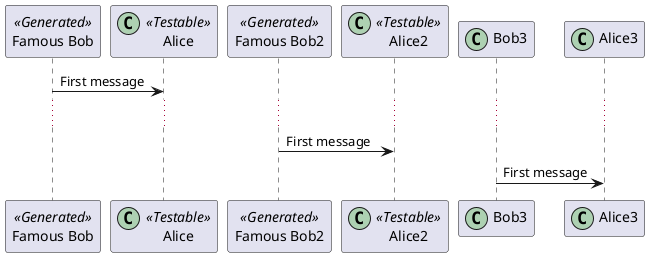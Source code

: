 @startuml

' 可以使用<<和>>给参与者添加构造类型。
' 在构造类型中，你可以使用(X,color)格式的语法添加一个圆圈圈起来的字符。

participant "Famous Bob" as Bob << Generated >>
participant Alice << (C,#ADD1B2) Testable >>

Bob->Alice: First message
...


' 默认使用 guillemet 字符来显示构造类型。
' 你可以使用外观参数 guillemet 来修改显示行为。
skinparam guillemet true
participant "Famous Bob2" as Bob2 << Generated >>
participant Alice2 << (C,#ADD1B2) Testable >>

Bob2->Alice2: First message


participant Bob3 << (C,#ADD1B2) >>
participant Alice3 << (C,#ADD1B2) >>

Bob3->Alice3: First message

@enduml
